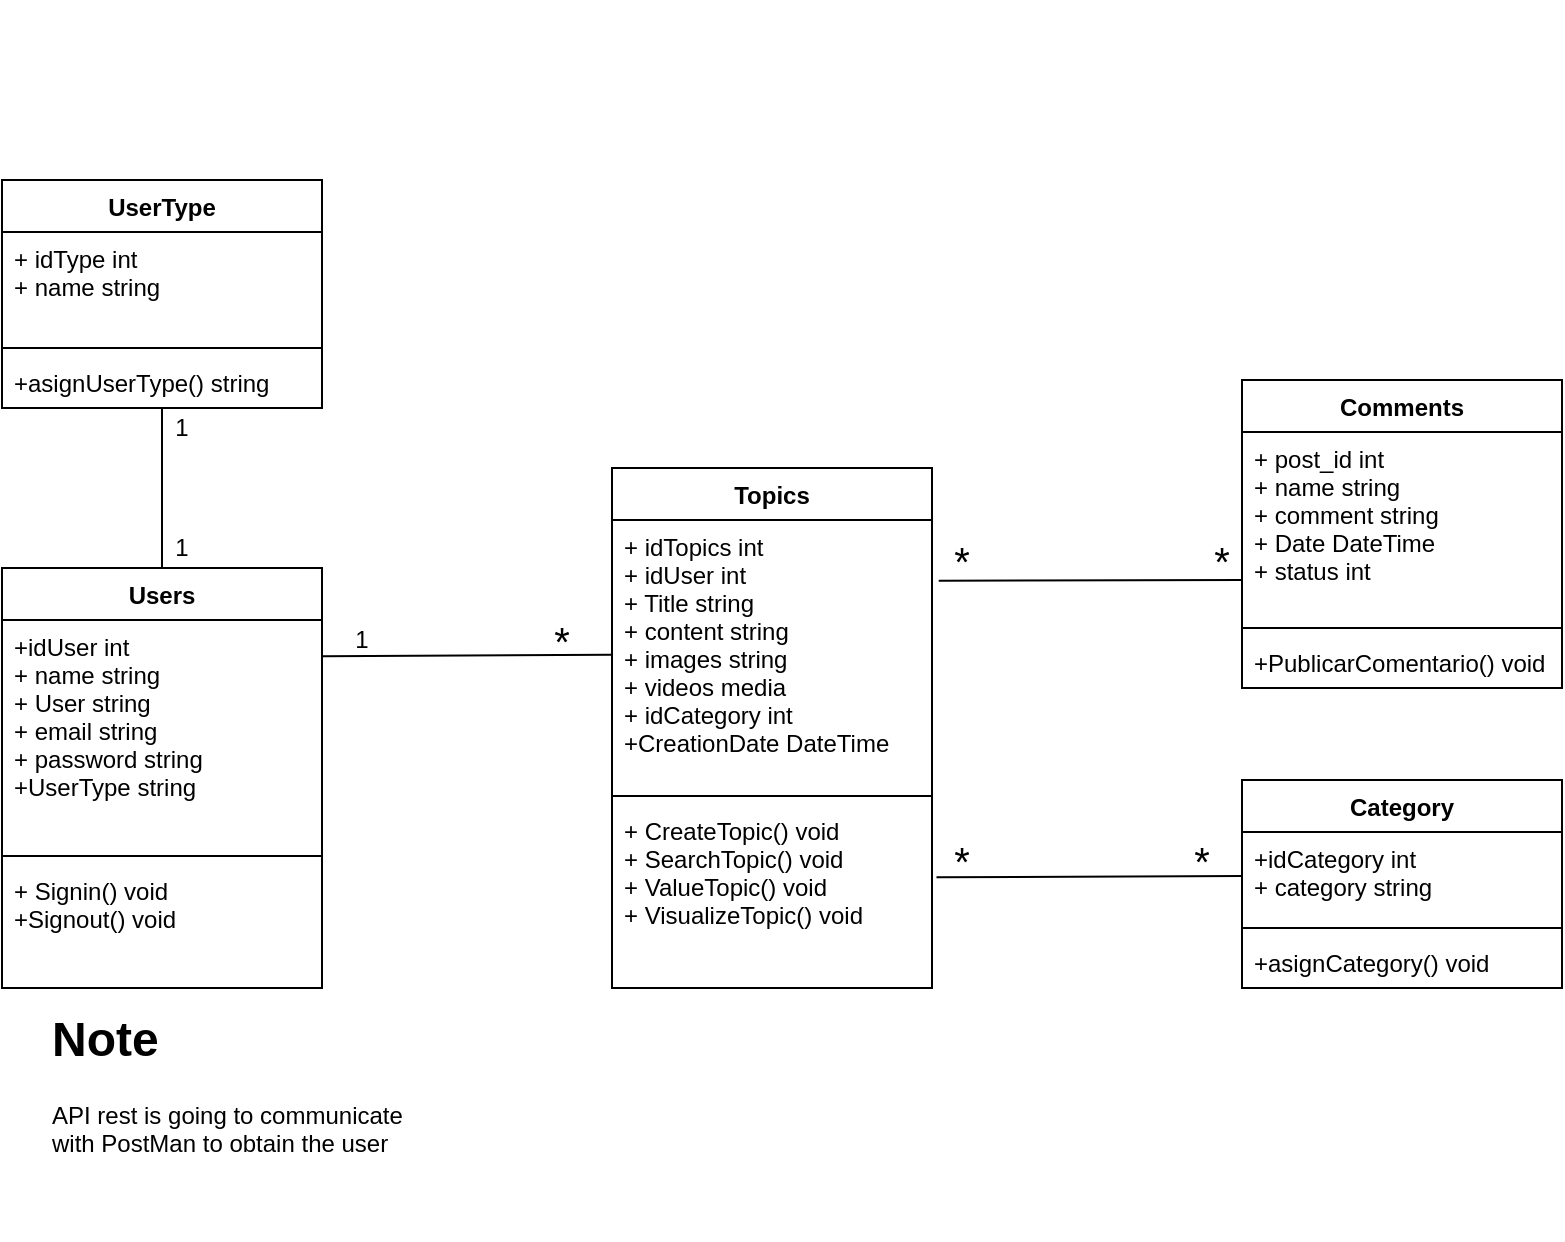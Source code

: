 <mxfile version="14.6.13" type="github">
  <diagram id="cjHbuR5uFcHh2thT_gq6" name="Page-1">
    <mxGraphModel dx="1102" dy="1625" grid="1" gridSize="10" guides="1" tooltips="1" connect="1" arrows="1" fold="1" page="1" pageScale="1" pageWidth="850" pageHeight="1100" math="0" shadow="0">
      <root>
        <mxCell id="0" />
        <mxCell id="1" parent="0" />
        <mxCell id="ppZnf8ea8f8Y_9gXTPTr-5" value="Users" style="swimlane;fontStyle=1;align=center;verticalAlign=top;childLayout=stackLayout;horizontal=1;startSize=26;horizontalStack=0;resizeParent=1;resizeParentMax=0;resizeLast=0;collapsible=1;marginBottom=0;" parent="1" vertex="1">
          <mxGeometry x="40" y="274" width="160" height="210" as="geometry" />
        </mxCell>
        <mxCell id="ppZnf8ea8f8Y_9gXTPTr-6" value="+idUser int&#xa;+ name string&#xa;+ User string&#xa;+ email string&#xa;+ password string&#xa;+UserType string" style="text;strokeColor=none;fillColor=none;align=left;verticalAlign=top;spacingLeft=4;spacingRight=4;overflow=hidden;rotatable=0;points=[[0,0.5],[1,0.5]];portConstraint=eastwest;" parent="ppZnf8ea8f8Y_9gXTPTr-5" vertex="1">
          <mxGeometry y="26" width="160" height="114" as="geometry" />
        </mxCell>
        <mxCell id="ppZnf8ea8f8Y_9gXTPTr-7" value="" style="line;strokeWidth=1;fillColor=none;align=left;verticalAlign=middle;spacingTop=-1;spacingLeft=3;spacingRight=3;rotatable=0;labelPosition=right;points=[];portConstraint=eastwest;" parent="ppZnf8ea8f8Y_9gXTPTr-5" vertex="1">
          <mxGeometry y="140" width="160" height="8" as="geometry" />
        </mxCell>
        <mxCell id="ppZnf8ea8f8Y_9gXTPTr-8" value="+ Signin() void&#xa;+Signout() void" style="text;strokeColor=none;fillColor=none;align=left;verticalAlign=top;spacingLeft=4;spacingRight=4;overflow=hidden;rotatable=0;points=[[0,0.5],[1,0.5]];portConstraint=eastwest;" parent="ppZnf8ea8f8Y_9gXTPTr-5" vertex="1">
          <mxGeometry y="148" width="160" height="62" as="geometry" />
        </mxCell>
        <mxCell id="ppZnf8ea8f8Y_9gXTPTr-9" value="UserType" style="swimlane;fontStyle=1;align=center;verticalAlign=top;childLayout=stackLayout;horizontal=1;startSize=26;horizontalStack=0;resizeParent=1;resizeParentMax=0;resizeLast=0;collapsible=1;marginBottom=0;" parent="1" vertex="1">
          <mxGeometry x="40" y="80" width="160" height="114" as="geometry" />
        </mxCell>
        <mxCell id="ppZnf8ea8f8Y_9gXTPTr-10" value="+ idType int &#xa;+ name string" style="text;strokeColor=none;fillColor=none;align=left;verticalAlign=top;spacingLeft=4;spacingRight=4;overflow=hidden;rotatable=0;points=[[0,0.5],[1,0.5]];portConstraint=eastwest;" parent="ppZnf8ea8f8Y_9gXTPTr-9" vertex="1">
          <mxGeometry y="26" width="160" height="54" as="geometry" />
        </mxCell>
        <mxCell id="ppZnf8ea8f8Y_9gXTPTr-11" value="" style="line;strokeWidth=1;fillColor=none;align=left;verticalAlign=middle;spacingTop=-1;spacingLeft=3;spacingRight=3;rotatable=0;labelPosition=right;points=[];portConstraint=eastwest;" parent="ppZnf8ea8f8Y_9gXTPTr-9" vertex="1">
          <mxGeometry y="80" width="160" height="8" as="geometry" />
        </mxCell>
        <mxCell id="ppZnf8ea8f8Y_9gXTPTr-12" value="+asignUserType() string" style="text;strokeColor=none;fillColor=none;align=left;verticalAlign=top;spacingLeft=4;spacingRight=4;overflow=hidden;rotatable=0;points=[[0,0.5],[1,0.5]];portConstraint=eastwest;" parent="ppZnf8ea8f8Y_9gXTPTr-9" vertex="1">
          <mxGeometry y="88" width="160" height="26" as="geometry" />
        </mxCell>
        <mxCell id="ppZnf8ea8f8Y_9gXTPTr-13" value="Topics" style="swimlane;fontStyle=1;align=center;verticalAlign=top;childLayout=stackLayout;horizontal=1;startSize=26;horizontalStack=0;resizeParent=1;resizeParentMax=0;resizeLast=0;collapsible=1;marginBottom=0;" parent="1" vertex="1">
          <mxGeometry x="345" y="224" width="160" height="260" as="geometry" />
        </mxCell>
        <mxCell id="ppZnf8ea8f8Y_9gXTPTr-14" value="+ idTopics int&#xa;+ idUser int&#xa;+ Title string&#xa;+ content string&#xa;+ images string&#xa;+ videos media&#xa;+ idCategory int&#xa;+CreationDate DateTime" style="text;strokeColor=none;fillColor=none;align=left;verticalAlign=top;spacingLeft=4;spacingRight=4;overflow=hidden;rotatable=0;points=[[0,0.5],[1,0.5]];portConstraint=eastwest;" parent="ppZnf8ea8f8Y_9gXTPTr-13" vertex="1">
          <mxGeometry y="26" width="160" height="134" as="geometry" />
        </mxCell>
        <mxCell id="ppZnf8ea8f8Y_9gXTPTr-15" value="" style="line;strokeWidth=1;fillColor=none;align=left;verticalAlign=middle;spacingTop=-1;spacingLeft=3;spacingRight=3;rotatable=0;labelPosition=right;points=[];portConstraint=eastwest;" parent="ppZnf8ea8f8Y_9gXTPTr-13" vertex="1">
          <mxGeometry y="160" width="160" height="8" as="geometry" />
        </mxCell>
        <mxCell id="ppZnf8ea8f8Y_9gXTPTr-16" value="+ CreateTopic() void&#xa;+ SearchTopic() void&#xa;+ ValueTopic() void&#xa;+ VisualizeTopic() void" style="text;strokeColor=none;fillColor=none;align=left;verticalAlign=top;spacingLeft=4;spacingRight=4;overflow=hidden;rotatable=0;points=[[0,0.5],[1,0.5]];portConstraint=eastwest;" parent="ppZnf8ea8f8Y_9gXTPTr-13" vertex="1">
          <mxGeometry y="168" width="160" height="92" as="geometry" />
        </mxCell>
        <mxCell id="ppZnf8ea8f8Y_9gXTPTr-17" value="Comments" style="swimlane;fontStyle=1;align=center;verticalAlign=top;childLayout=stackLayout;horizontal=1;startSize=26;horizontalStack=0;resizeParent=1;resizeParentMax=0;resizeLast=0;collapsible=1;marginBottom=0;" parent="1" vertex="1">
          <mxGeometry x="660" y="180" width="160" height="154" as="geometry" />
        </mxCell>
        <mxCell id="ppZnf8ea8f8Y_9gXTPTr-18" value="+ post_id int &#xa;+ name string&#xa;+ comment string&#xa;+ Date DateTime&#xa;+ status int" style="text;strokeColor=none;fillColor=none;align=left;verticalAlign=top;spacingLeft=4;spacingRight=4;overflow=hidden;rotatable=0;points=[[0,0.5],[1,0.5]];portConstraint=eastwest;" parent="ppZnf8ea8f8Y_9gXTPTr-17" vertex="1">
          <mxGeometry y="26" width="160" height="94" as="geometry" />
        </mxCell>
        <mxCell id="ppZnf8ea8f8Y_9gXTPTr-19" value="" style="line;strokeWidth=1;fillColor=none;align=left;verticalAlign=middle;spacingTop=-1;spacingLeft=3;spacingRight=3;rotatable=0;labelPosition=right;points=[];portConstraint=eastwest;" parent="ppZnf8ea8f8Y_9gXTPTr-17" vertex="1">
          <mxGeometry y="120" width="160" height="8" as="geometry" />
        </mxCell>
        <mxCell id="ppZnf8ea8f8Y_9gXTPTr-20" value="+PublicarComentario() void" style="text;strokeColor=none;fillColor=none;align=left;verticalAlign=top;spacingLeft=4;spacingRight=4;overflow=hidden;rotatable=0;points=[[0,0.5],[1,0.5]];portConstraint=eastwest;" parent="ppZnf8ea8f8Y_9gXTPTr-17" vertex="1">
          <mxGeometry y="128" width="160" height="26" as="geometry" />
        </mxCell>
        <mxCell id="ppZnf8ea8f8Y_9gXTPTr-21" value="Category" style="swimlane;fontStyle=1;align=center;verticalAlign=top;childLayout=stackLayout;horizontal=1;startSize=26;horizontalStack=0;resizeParent=1;resizeParentMax=0;resizeLast=0;collapsible=1;marginBottom=0;" parent="1" vertex="1">
          <mxGeometry x="660" y="380" width="160" height="104" as="geometry" />
        </mxCell>
        <mxCell id="ppZnf8ea8f8Y_9gXTPTr-22" value="+idCategory int&#xa;+ category string" style="text;strokeColor=none;fillColor=none;align=left;verticalAlign=top;spacingLeft=4;spacingRight=4;overflow=hidden;rotatable=0;points=[[0,0.5],[1,0.5]];portConstraint=eastwest;" parent="ppZnf8ea8f8Y_9gXTPTr-21" vertex="1">
          <mxGeometry y="26" width="160" height="44" as="geometry" />
        </mxCell>
        <mxCell id="ppZnf8ea8f8Y_9gXTPTr-23" value="" style="line;strokeWidth=1;fillColor=none;align=left;verticalAlign=middle;spacingTop=-1;spacingLeft=3;spacingRight=3;rotatable=0;labelPosition=right;points=[];portConstraint=eastwest;" parent="ppZnf8ea8f8Y_9gXTPTr-21" vertex="1">
          <mxGeometry y="70" width="160" height="8" as="geometry" />
        </mxCell>
        <mxCell id="ppZnf8ea8f8Y_9gXTPTr-24" value="+asignCategory() void" style="text;strokeColor=none;fillColor=none;align=left;verticalAlign=top;spacingLeft=4;spacingRight=4;overflow=hidden;rotatable=0;points=[[0,0.5],[1,0.5]];portConstraint=eastwest;" parent="ppZnf8ea8f8Y_9gXTPTr-21" vertex="1">
          <mxGeometry y="78" width="160" height="26" as="geometry" />
        </mxCell>
        <mxCell id="ppZnf8ea8f8Y_9gXTPTr-25" value="" style="endArrow=none;html=1;exitX=0.5;exitY=0;exitDx=0;exitDy=0;" parent="1" source="ppZnf8ea8f8Y_9gXTPTr-5" target="ppZnf8ea8f8Y_9gXTPTr-12" edge="1">
          <mxGeometry width="50" height="50" relative="1" as="geometry">
            <mxPoint x="210" y="250" as="sourcePoint" />
            <mxPoint x="260" y="200" as="targetPoint" />
          </mxGeometry>
        </mxCell>
        <mxCell id="ppZnf8ea8f8Y_9gXTPTr-26" value="" style="endArrow=none;html=1;exitX=1;exitY=0.159;exitDx=0;exitDy=0;exitPerimeter=0;" parent="1" source="ppZnf8ea8f8Y_9gXTPTr-6" target="ppZnf8ea8f8Y_9gXTPTr-14" edge="1">
          <mxGeometry width="50" height="50" relative="1" as="geometry">
            <mxPoint x="170" y="390" as="sourcePoint" />
            <mxPoint x="220" y="340" as="targetPoint" />
          </mxGeometry>
        </mxCell>
        <mxCell id="ppZnf8ea8f8Y_9gXTPTr-27" value="" style="endArrow=none;html=1;entryX=0;entryY=0.787;entryDx=0;entryDy=0;entryPerimeter=0;exitX=1.021;exitY=0.227;exitDx=0;exitDy=0;exitPerimeter=0;" parent="1" source="ppZnf8ea8f8Y_9gXTPTr-14" target="ppZnf8ea8f8Y_9gXTPTr-18" edge="1">
          <mxGeometry width="50" height="50" relative="1" as="geometry">
            <mxPoint x="660" y="340" as="sourcePoint" />
            <mxPoint x="710" y="290" as="targetPoint" />
          </mxGeometry>
        </mxCell>
        <mxCell id="ppZnf8ea8f8Y_9gXTPTr-28" value="" style="endArrow=none;html=1;entryX=0;entryY=0.5;entryDx=0;entryDy=0;exitX=1.014;exitY=0.398;exitDx=0;exitDy=0;exitPerimeter=0;" parent="1" source="ppZnf8ea8f8Y_9gXTPTr-16" target="ppZnf8ea8f8Y_9gXTPTr-22" edge="1">
          <mxGeometry width="50" height="50" relative="1" as="geometry">
            <mxPoint x="500" y="490" as="sourcePoint" />
            <mxPoint x="550" y="440" as="targetPoint" />
          </mxGeometry>
        </mxCell>
        <mxCell id="ppZnf8ea8f8Y_9gXTPTr-29" value="1" style="text;html=1;strokeColor=none;fillColor=none;align=center;verticalAlign=middle;whiteSpace=wrap;rounded=0;" parent="1" vertex="1">
          <mxGeometry x="110" y="254" width="40" height="20" as="geometry" />
        </mxCell>
        <mxCell id="ppZnf8ea8f8Y_9gXTPTr-30" value="&lt;font style=&quot;font-size: 20px&quot;&gt;*&lt;/font&gt;" style="text;html=1;strokeColor=none;fillColor=none;align=center;verticalAlign=middle;whiteSpace=wrap;rounded=0;" parent="1" vertex="1">
          <mxGeometry x="620" y="410" width="40" height="20" as="geometry" />
        </mxCell>
        <mxCell id="ppZnf8ea8f8Y_9gXTPTr-33" value="1" style="text;html=1;strokeColor=none;fillColor=none;align=center;verticalAlign=middle;whiteSpace=wrap;rounded=0;" parent="1" vertex="1">
          <mxGeometry x="110" y="194" width="40" height="20" as="geometry" />
        </mxCell>
        <mxCell id="ppZnf8ea8f8Y_9gXTPTr-34" value="1" style="text;html=1;strokeColor=none;fillColor=none;align=center;verticalAlign=middle;whiteSpace=wrap;rounded=0;" parent="1" vertex="1">
          <mxGeometry x="200" y="300" width="40" height="20" as="geometry" />
        </mxCell>
        <mxCell id="ppZnf8ea8f8Y_9gXTPTr-35" value="&lt;font style=&quot;font-size: 20px&quot;&gt;*&lt;/font&gt;" style="text;html=1;strokeColor=none;fillColor=none;align=center;verticalAlign=middle;whiteSpace=wrap;rounded=0;" parent="1" vertex="1">
          <mxGeometry x="500" y="410" width="40" height="20" as="geometry" />
        </mxCell>
        <mxCell id="ppZnf8ea8f8Y_9gXTPTr-36" value="&lt;font style=&quot;font-size: 20px&quot;&gt;*&lt;/font&gt;" style="text;html=1;strokeColor=none;fillColor=none;align=center;verticalAlign=middle;whiteSpace=wrap;rounded=0;" parent="1" vertex="1">
          <mxGeometry x="630" y="260" width="40" height="20" as="geometry" />
        </mxCell>
        <mxCell id="ppZnf8ea8f8Y_9gXTPTr-37" value="&lt;font style=&quot;font-size: 20px&quot;&gt;*&lt;/font&gt;" style="text;html=1;strokeColor=none;fillColor=none;align=center;verticalAlign=middle;whiteSpace=wrap;rounded=0;" parent="1" vertex="1">
          <mxGeometry x="500" y="260" width="40" height="20" as="geometry" />
        </mxCell>
        <mxCell id="ppZnf8ea8f8Y_9gXTPTr-38" value="&lt;font style=&quot;font-size: 20px&quot;&gt;*&lt;/font&gt;" style="text;html=1;strokeColor=none;fillColor=none;align=center;verticalAlign=middle;whiteSpace=wrap;rounded=0;" parent="1" vertex="1">
          <mxGeometry x="300" y="300" width="40" height="20" as="geometry" />
        </mxCell>
        <mxCell id="LvNZb5COlXR6SUWjMBHP-1" value="" style="shape=image;verticalLabelPosition=bottom;labelBackgroundColor=#ffffff;verticalAlign=top;aspect=fixed;imageAspect=0;image=https://ascenso.org/wp-content/uploads/2018/07/Firebase-Analytics.png;" vertex="1" parent="1">
          <mxGeometry x="360" y="-10" width="135" height="135" as="geometry" />
        </mxCell>
        <mxCell id="LvNZb5COlXR6SUWjMBHP-2" value="" style="shape=image;verticalLabelPosition=bottom;labelBackgroundColor=#ffffff;verticalAlign=top;aspect=fixed;imageAspect=0;image=https://accessusergroups.org/access-latino/wp-content/uploads/sites/3/2018/03/ApiRest.png;" vertex="1" parent="1">
          <mxGeometry x="212" y="360" width="88" height="93.25" as="geometry" />
        </mxCell>
        <mxCell id="LvNZb5COlXR6SUWjMBHP-3" value="&lt;h1&gt;Note&lt;/h1&gt;&lt;p&gt;API rest is going to communicate with PostMan to obtain the user&amp;nbsp;&lt;/p&gt;" style="text;html=1;strokeColor=none;fillColor=none;spacing=5;spacingTop=-20;whiteSpace=wrap;overflow=hidden;rounded=0;" vertex="1" parent="1">
          <mxGeometry x="60" y="490" width="190" height="120" as="geometry" />
        </mxCell>
        <mxCell id="LvNZb5COlXR6SUWjMBHP-4" value="" style="shape=image;verticalLabelPosition=bottom;labelBackgroundColor=#ffffff;verticalAlign=top;aspect=fixed;imageAspect=0;image=https://www.cesarcodecrafter.com/content/images/2020/03/pm-logo-vert.jpg;" vertex="1" parent="1">
          <mxGeometry x="255" y="490" width="170" height="88.92" as="geometry" />
        </mxCell>
        <mxCell id="LvNZb5COlXR6SUWjMBHP-5" value="" style="shape=image;verticalLabelPosition=bottom;labelBackgroundColor=#ffffff;verticalAlign=top;aspect=fixed;imageAspect=0;image=https://images-na.ssl-images-amazon.com/images/I/51Warh2mBVL.png;" vertex="1" parent="1">
          <mxGeometry x="532.75" y="200" width="32.5" height="32.5" as="geometry" />
        </mxCell>
        <mxCell id="LvNZb5COlXR6SUWjMBHP-6" value="" style="shape=image;verticalLabelPosition=bottom;labelBackgroundColor=#ffffff;verticalAlign=top;aspect=fixed;imageAspect=0;image=https://d27jswm5an3efw.cloudfront.net/app/uploads/2019/08/mp4-video-file-25.jpg;" vertex="1" parent="1">
          <mxGeometry x="530" y="245" width="38" height="38" as="geometry" />
        </mxCell>
        <mxCell id="LvNZb5COlXR6SUWjMBHP-7" value="" style="shape=image;verticalLabelPosition=bottom;labelBackgroundColor=#ffffff;verticalAlign=top;aspect=fixed;imageAspect=0;image=https://es.wizcase.com/wp-content/uploads/2020/02/Powerpoint-logo.png;" vertex="1" parent="1">
          <mxGeometry x="527.52" y="290" width="42.97" height="40" as="geometry" />
        </mxCell>
        <mxCell id="LvNZb5COlXR6SUWjMBHP-8" value="" style="shape=image;verticalLabelPosition=bottom;labelBackgroundColor=#ffffff;verticalAlign=top;aspect=fixed;imageAspect=0;image=https://image.flaticon.com/icons/png/512/29/29264.png;" vertex="1" parent="1">
          <mxGeometry x="530.49" y="334" width="40" height="40" as="geometry" />
        </mxCell>
      </root>
    </mxGraphModel>
  </diagram>
</mxfile>
